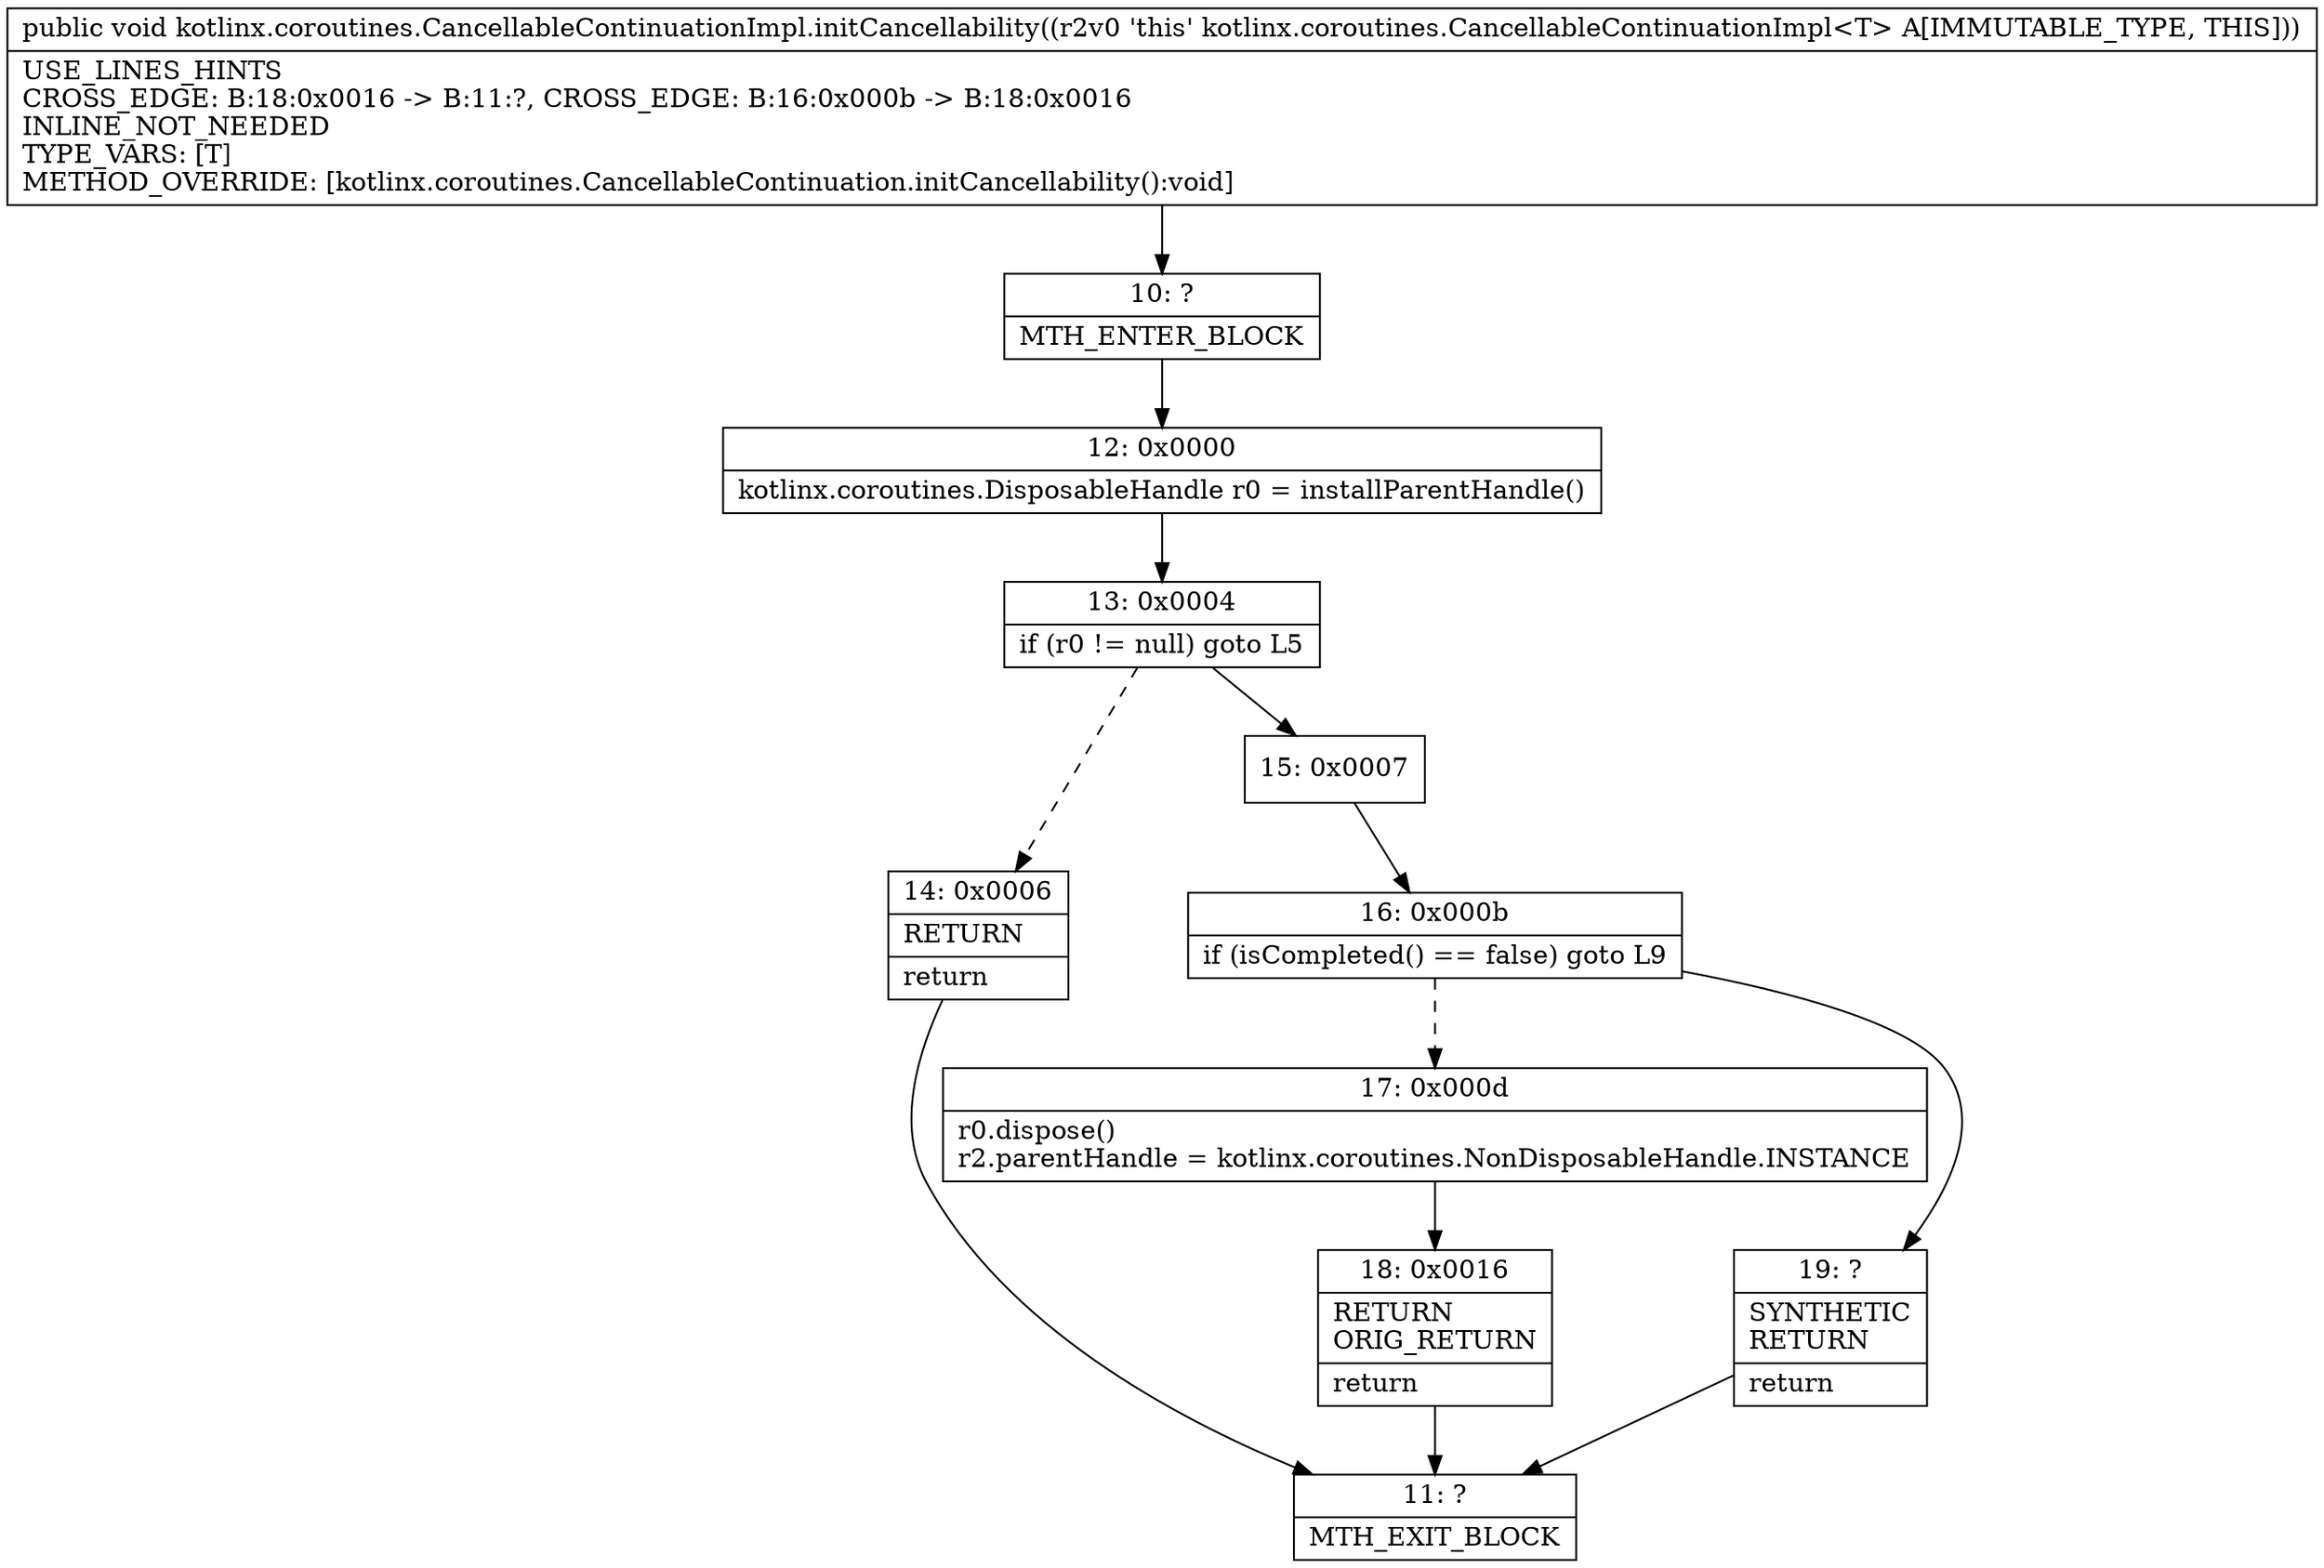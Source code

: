digraph "CFG forkotlinx.coroutines.CancellableContinuationImpl.initCancellability()V" {
Node_10 [shape=record,label="{10\:\ ?|MTH_ENTER_BLOCK\l}"];
Node_12 [shape=record,label="{12\:\ 0x0000|kotlinx.coroutines.DisposableHandle r0 = installParentHandle()\l}"];
Node_13 [shape=record,label="{13\:\ 0x0004|if (r0 != null) goto L5\l}"];
Node_14 [shape=record,label="{14\:\ 0x0006|RETURN\l|return\l}"];
Node_11 [shape=record,label="{11\:\ ?|MTH_EXIT_BLOCK\l}"];
Node_15 [shape=record,label="{15\:\ 0x0007}"];
Node_16 [shape=record,label="{16\:\ 0x000b|if (isCompleted() == false) goto L9\l}"];
Node_17 [shape=record,label="{17\:\ 0x000d|r0.dispose()\lr2.parentHandle = kotlinx.coroutines.NonDisposableHandle.INSTANCE\l}"];
Node_18 [shape=record,label="{18\:\ 0x0016|RETURN\lORIG_RETURN\l|return\l}"];
Node_19 [shape=record,label="{19\:\ ?|SYNTHETIC\lRETURN\l|return\l}"];
MethodNode[shape=record,label="{public void kotlinx.coroutines.CancellableContinuationImpl.initCancellability((r2v0 'this' kotlinx.coroutines.CancellableContinuationImpl\<T\> A[IMMUTABLE_TYPE, THIS]))  | USE_LINES_HINTS\lCROSS_EDGE: B:18:0x0016 \-\> B:11:?, CROSS_EDGE: B:16:0x000b \-\> B:18:0x0016\lINLINE_NOT_NEEDED\lTYPE_VARS: [T]\lMETHOD_OVERRIDE: [kotlinx.coroutines.CancellableContinuation.initCancellability():void]\l}"];
MethodNode -> Node_10;Node_10 -> Node_12;
Node_12 -> Node_13;
Node_13 -> Node_14[style=dashed];
Node_13 -> Node_15;
Node_14 -> Node_11;
Node_15 -> Node_16;
Node_16 -> Node_17[style=dashed];
Node_16 -> Node_19;
Node_17 -> Node_18;
Node_18 -> Node_11;
Node_19 -> Node_11;
}

